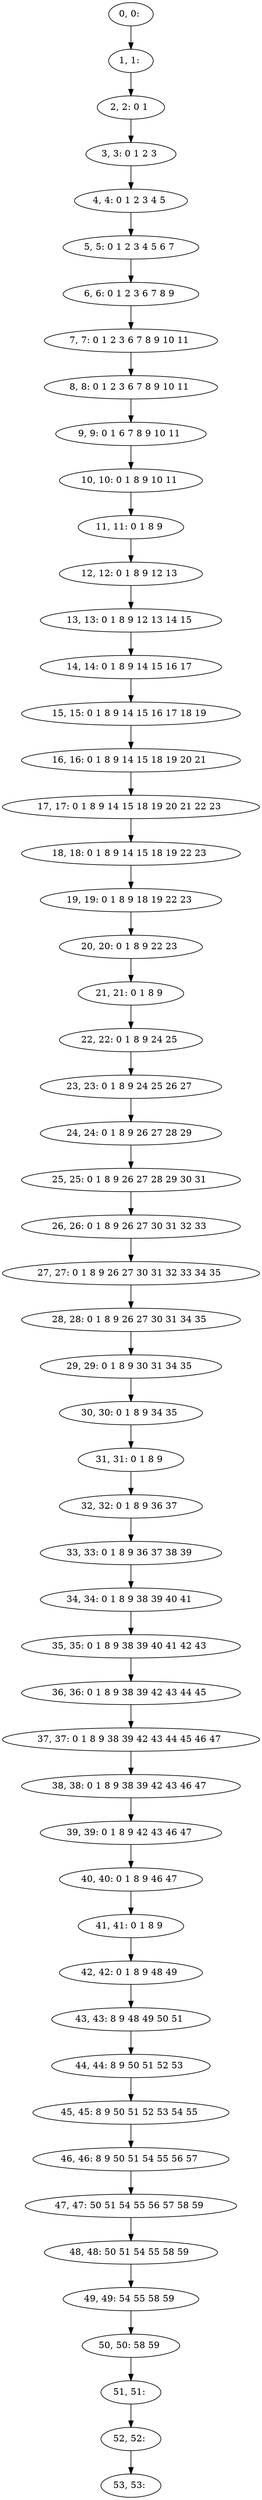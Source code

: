 digraph G {
0[label="0, 0: "];
1[label="1, 1: "];
2[label="2, 2: 0 1 "];
3[label="3, 3: 0 1 2 3 "];
4[label="4, 4: 0 1 2 3 4 5 "];
5[label="5, 5: 0 1 2 3 4 5 6 7 "];
6[label="6, 6: 0 1 2 3 6 7 8 9 "];
7[label="7, 7: 0 1 2 3 6 7 8 9 10 11 "];
8[label="8, 8: 0 1 2 3 6 7 8 9 10 11 "];
9[label="9, 9: 0 1 6 7 8 9 10 11 "];
10[label="10, 10: 0 1 8 9 10 11 "];
11[label="11, 11: 0 1 8 9 "];
12[label="12, 12: 0 1 8 9 12 13 "];
13[label="13, 13: 0 1 8 9 12 13 14 15 "];
14[label="14, 14: 0 1 8 9 14 15 16 17 "];
15[label="15, 15: 0 1 8 9 14 15 16 17 18 19 "];
16[label="16, 16: 0 1 8 9 14 15 18 19 20 21 "];
17[label="17, 17: 0 1 8 9 14 15 18 19 20 21 22 23 "];
18[label="18, 18: 0 1 8 9 14 15 18 19 22 23 "];
19[label="19, 19: 0 1 8 9 18 19 22 23 "];
20[label="20, 20: 0 1 8 9 22 23 "];
21[label="21, 21: 0 1 8 9 "];
22[label="22, 22: 0 1 8 9 24 25 "];
23[label="23, 23: 0 1 8 9 24 25 26 27 "];
24[label="24, 24: 0 1 8 9 26 27 28 29 "];
25[label="25, 25: 0 1 8 9 26 27 28 29 30 31 "];
26[label="26, 26: 0 1 8 9 26 27 30 31 32 33 "];
27[label="27, 27: 0 1 8 9 26 27 30 31 32 33 34 35 "];
28[label="28, 28: 0 1 8 9 26 27 30 31 34 35 "];
29[label="29, 29: 0 1 8 9 30 31 34 35 "];
30[label="30, 30: 0 1 8 9 34 35 "];
31[label="31, 31: 0 1 8 9 "];
32[label="32, 32: 0 1 8 9 36 37 "];
33[label="33, 33: 0 1 8 9 36 37 38 39 "];
34[label="34, 34: 0 1 8 9 38 39 40 41 "];
35[label="35, 35: 0 1 8 9 38 39 40 41 42 43 "];
36[label="36, 36: 0 1 8 9 38 39 42 43 44 45 "];
37[label="37, 37: 0 1 8 9 38 39 42 43 44 45 46 47 "];
38[label="38, 38: 0 1 8 9 38 39 42 43 46 47 "];
39[label="39, 39: 0 1 8 9 42 43 46 47 "];
40[label="40, 40: 0 1 8 9 46 47 "];
41[label="41, 41: 0 1 8 9 "];
42[label="42, 42: 0 1 8 9 48 49 "];
43[label="43, 43: 8 9 48 49 50 51 "];
44[label="44, 44: 8 9 50 51 52 53 "];
45[label="45, 45: 8 9 50 51 52 53 54 55 "];
46[label="46, 46: 8 9 50 51 54 55 56 57 "];
47[label="47, 47: 50 51 54 55 56 57 58 59 "];
48[label="48, 48: 50 51 54 55 58 59 "];
49[label="49, 49: 54 55 58 59 "];
50[label="50, 50: 58 59 "];
51[label="51, 51: "];
52[label="52, 52: "];
53[label="53, 53: "];
0->1 ;
1->2 ;
2->3 ;
3->4 ;
4->5 ;
5->6 ;
6->7 ;
7->8 ;
8->9 ;
9->10 ;
10->11 ;
11->12 ;
12->13 ;
13->14 ;
14->15 ;
15->16 ;
16->17 ;
17->18 ;
18->19 ;
19->20 ;
20->21 ;
21->22 ;
22->23 ;
23->24 ;
24->25 ;
25->26 ;
26->27 ;
27->28 ;
28->29 ;
29->30 ;
30->31 ;
31->32 ;
32->33 ;
33->34 ;
34->35 ;
35->36 ;
36->37 ;
37->38 ;
38->39 ;
39->40 ;
40->41 ;
41->42 ;
42->43 ;
43->44 ;
44->45 ;
45->46 ;
46->47 ;
47->48 ;
48->49 ;
49->50 ;
50->51 ;
51->52 ;
52->53 ;
}
